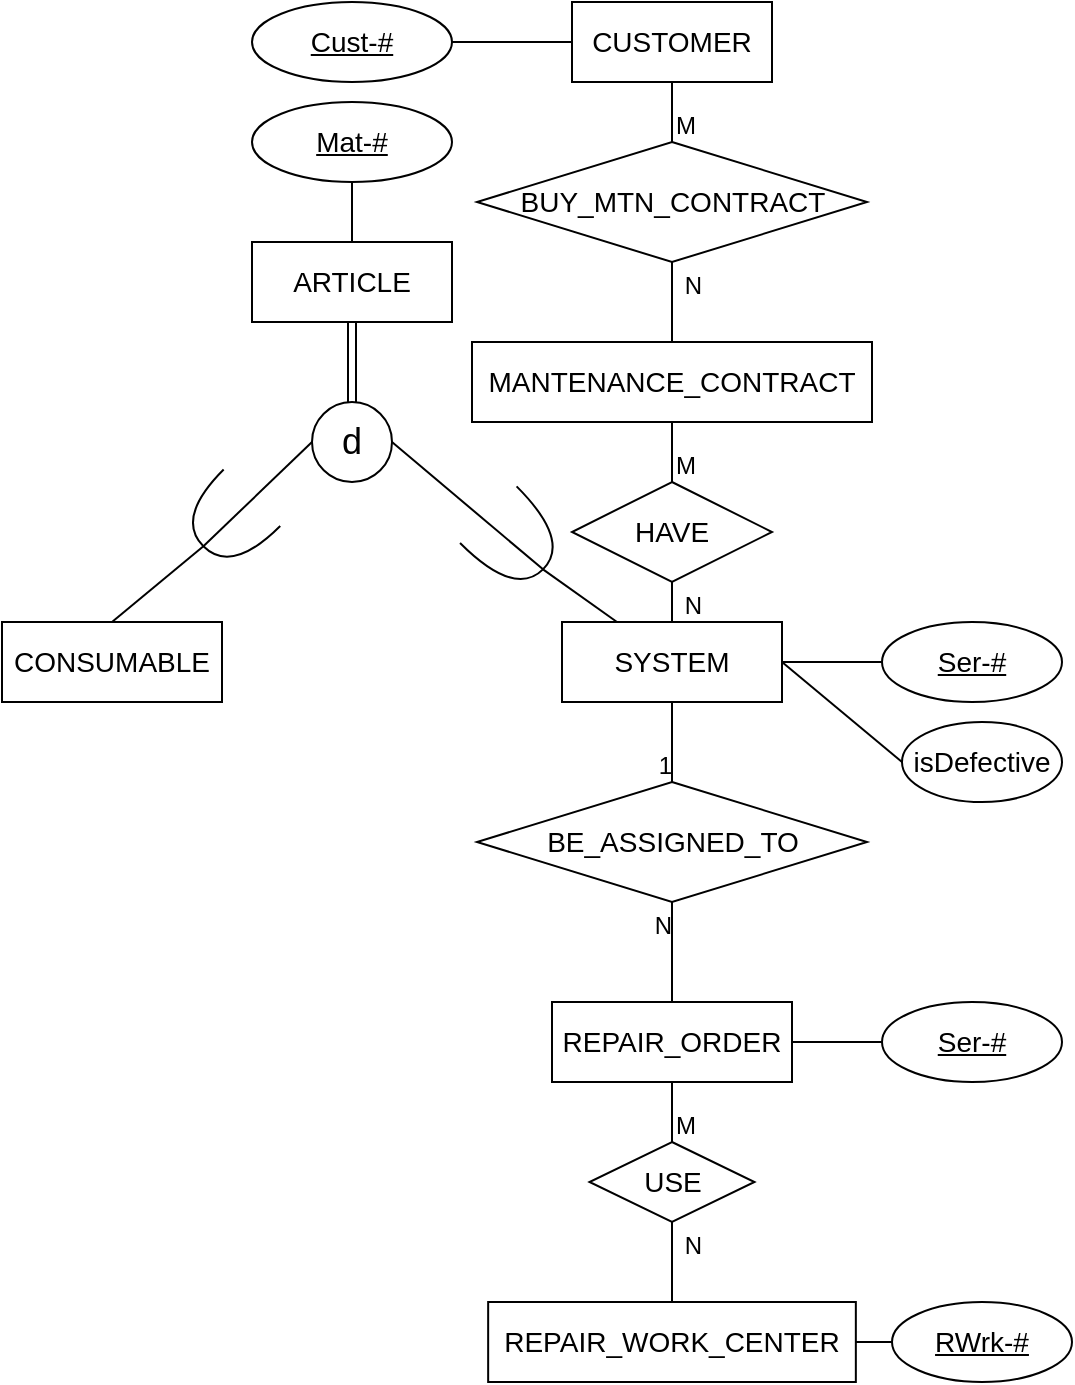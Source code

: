 <mxfile version="15.2.9" type="github">
  <diagram id="R2lEEEUBdFMjLlhIrx00" name="Page-1">
    <mxGraphModel dx="1422" dy="775" grid="1" gridSize="10" guides="1" tooltips="1" connect="1" arrows="1" fold="1" page="1" pageScale="1" pageWidth="850" pageHeight="1100" math="0" shadow="0" extFonts="Permanent Marker^https://fonts.googleapis.com/css?family=Permanent+Marker">
      <root>
        <mxCell id="0" />
        <mxCell id="1" parent="0" />
        <mxCell id="C3N5uGgPw5BcAoMVFrJw-1" value="&lt;font style=&quot;font-size: 14px&quot;&gt;ARTICLE&lt;/font&gt;" style="whiteSpace=wrap;html=1;align=center;" parent="1" vertex="1">
          <mxGeometry x="325" y="230" width="100" height="40" as="geometry" />
        </mxCell>
        <mxCell id="C3N5uGgPw5BcAoMVFrJw-2" value="&lt;span style=&quot;font-size: 14px&quot;&gt;Mat-#&lt;/span&gt;" style="ellipse;whiteSpace=wrap;html=1;align=center;fontStyle=4;" parent="1" vertex="1">
          <mxGeometry x="325" y="160" width="100" height="40" as="geometry" />
        </mxCell>
        <mxCell id="C3N5uGgPw5BcAoMVFrJw-3" value="" style="endArrow=none;html=1;rounded=0;exitX=0.5;exitY=1;exitDx=0;exitDy=0;entryX=0.5;entryY=0;entryDx=0;entryDy=0;" parent="1" source="C3N5uGgPw5BcAoMVFrJw-2" target="C3N5uGgPw5BcAoMVFrJw-1" edge="1">
          <mxGeometry relative="1" as="geometry">
            <mxPoint x="340" y="430" as="sourcePoint" />
            <mxPoint x="500" y="430" as="targetPoint" />
          </mxGeometry>
        </mxCell>
        <mxCell id="C3N5uGgPw5BcAoMVFrJw-4" value="&lt;font style=&quot;font-size: 14px&quot;&gt;CONSUMABLE&lt;/font&gt;" style="whiteSpace=wrap;html=1;align=center;" parent="1" vertex="1">
          <mxGeometry x="200" y="420" width="110" height="40" as="geometry" />
        </mxCell>
        <mxCell id="C3N5uGgPw5BcAoMVFrJw-5" value="&lt;font style=&quot;font-size: 14px&quot;&gt;SYSTEM&lt;/font&gt;" style="whiteSpace=wrap;html=1;align=center;" parent="1" vertex="1">
          <mxGeometry x="480" y="420" width="110" height="40" as="geometry" />
        </mxCell>
        <mxCell id="C3N5uGgPw5BcAoMVFrJw-7" value="&lt;span style=&quot;font-size: 18px&quot;&gt;d&lt;/span&gt;" style="ellipse;whiteSpace=wrap;html=1;align=center;" parent="1" vertex="1">
          <mxGeometry x="355" y="310" width="40" height="40" as="geometry" />
        </mxCell>
        <mxCell id="C3N5uGgPw5BcAoMVFrJw-8" value="" style="endArrow=none;html=1;rounded=0;entryX=1;entryY=0.5;entryDx=0;entryDy=0;entryPerimeter=0;exitX=0.5;exitY=0;exitDx=0;exitDy=0;" parent="1" source="C3N5uGgPw5BcAoMVFrJw-4" target="C3N5uGgPw5BcAoMVFrJw-9" edge="1">
          <mxGeometry relative="1" as="geometry">
            <mxPoint x="280" y="400" as="sourcePoint" />
            <mxPoint x="360" y="460" as="targetPoint" />
          </mxGeometry>
        </mxCell>
        <mxCell id="C3N5uGgPw5BcAoMVFrJw-9" value="" style="shape=requiredInterface;html=1;verticalLabelPosition=bottom;rotation=135;" parent="1" vertex="1">
          <mxGeometry x="295.67" y="350" width="34.33" height="40" as="geometry" />
        </mxCell>
        <mxCell id="C3N5uGgPw5BcAoMVFrJw-10" value="" style="shape=requiredInterface;html=1;verticalLabelPosition=bottom;rotation=45;" parent="1" vertex="1">
          <mxGeometry x="437.5" y="360" width="38.66" height="40" as="geometry" />
        </mxCell>
        <mxCell id="C3N5uGgPw5BcAoMVFrJw-11" value="" style="endArrow=none;html=1;rounded=0;exitX=0;exitY=0.5;exitDx=0;exitDy=0;entryX=1;entryY=0.5;entryDx=0;entryDy=0;entryPerimeter=0;" parent="1" source="C3N5uGgPw5BcAoMVFrJw-7" target="C3N5uGgPw5BcAoMVFrJw-9" edge="1">
          <mxGeometry relative="1" as="geometry">
            <mxPoint x="370" y="510.0" as="sourcePoint" />
            <mxPoint x="370" y="474.33" as="targetPoint" />
          </mxGeometry>
        </mxCell>
        <mxCell id="C3N5uGgPw5BcAoMVFrJw-12" value="" style="endArrow=none;html=1;rounded=0;exitX=1;exitY=0.5;exitDx=0;exitDy=0;exitPerimeter=0;entryX=0.25;entryY=0;entryDx=0;entryDy=0;" parent="1" source="C3N5uGgPw5BcAoMVFrJw-10" target="C3N5uGgPw5BcAoMVFrJw-5" edge="1">
          <mxGeometry relative="1" as="geometry">
            <mxPoint x="380" y="520.0" as="sourcePoint" />
            <mxPoint x="480" y="410" as="targetPoint" />
          </mxGeometry>
        </mxCell>
        <mxCell id="C3N5uGgPw5BcAoMVFrJw-13" value="" style="endArrow=none;html=1;rounded=0;exitX=1;exitY=0.5;exitDx=0;exitDy=0;entryX=1;entryY=0.5;entryDx=0;entryDy=0;exitPerimeter=0;" parent="1" source="C3N5uGgPw5BcAoMVFrJw-10" target="C3N5uGgPw5BcAoMVFrJw-7" edge="1">
          <mxGeometry relative="1" as="geometry">
            <mxPoint x="541.07" y="459.995" as="sourcePoint" />
            <mxPoint x="620" y="510.0" as="targetPoint" />
          </mxGeometry>
        </mxCell>
        <mxCell id="C3N5uGgPw5BcAoMVFrJw-14" value="" style="endArrow=none;html=1;rounded=0;exitX=0.5;exitY=1;exitDx=0;exitDy=0;entryX=0.5;entryY=0;entryDx=0;entryDy=0;shape=link;" parent="1" source="C3N5uGgPw5BcAoMVFrJw-1" target="C3N5uGgPw5BcAoMVFrJw-7" edge="1">
          <mxGeometry relative="1" as="geometry">
            <mxPoint x="360" y="320" as="sourcePoint" />
            <mxPoint x="385" y="480" as="targetPoint" />
          </mxGeometry>
        </mxCell>
        <mxCell id="C3N5uGgPw5BcAoMVFrJw-16" style="edgeStyle=orthogonalEdgeStyle;rounded=0;orthogonalLoop=1;jettySize=auto;html=1;exitX=0.5;exitY=1;exitDx=0;exitDy=0;" parent="1" source="C3N5uGgPw5BcAoMVFrJw-4" target="C3N5uGgPw5BcAoMVFrJw-4" edge="1">
          <mxGeometry relative="1" as="geometry" />
        </mxCell>
        <mxCell id="C3N5uGgPw5BcAoMVFrJw-17" value="&lt;span style=&quot;font-size: 14px&quot;&gt;Ser-#&lt;/span&gt;" style="ellipse;whiteSpace=wrap;html=1;align=center;fontStyle=4;" parent="1" vertex="1">
          <mxGeometry x="640" y="420" width="90" height="40" as="geometry" />
        </mxCell>
        <mxCell id="C3N5uGgPw5BcAoMVFrJw-20" value="" style="endArrow=none;html=1;rounded=0;exitX=1;exitY=0.5;exitDx=0;exitDy=0;entryX=0;entryY=0.5;entryDx=0;entryDy=0;" parent="1" source="C3N5uGgPw5BcAoMVFrJw-5" target="C3N5uGgPw5BcAoMVFrJw-17" edge="1">
          <mxGeometry relative="1" as="geometry">
            <mxPoint x="325.355" y="224.142" as="sourcePoint" />
            <mxPoint x="385" y="260" as="targetPoint" />
          </mxGeometry>
        </mxCell>
        <mxCell id="C3N5uGgPw5BcAoMVFrJw-36" value="&lt;font style=&quot;font-size: 14px&quot;&gt;BE_ASSIGNED_TO&lt;/font&gt;" style="shape=rhombus;perimeter=rhombusPerimeter;whiteSpace=wrap;html=1;align=center;" parent="1" vertex="1">
          <mxGeometry x="437.5" y="500" width="195" height="60" as="geometry" />
        </mxCell>
        <mxCell id="C3N5uGgPw5BcAoMVFrJw-37" value="&lt;font style=&quot;font-size: 14px&quot;&gt;isDefective&lt;/font&gt;" style="ellipse;whiteSpace=wrap;html=1;align=center;" parent="1" vertex="1">
          <mxGeometry x="650" y="470" width="80" height="40" as="geometry" />
        </mxCell>
        <mxCell id="C3N5uGgPw5BcAoMVFrJw-38" value="" style="endArrow=none;html=1;rounded=0;exitX=1;exitY=0.5;exitDx=0;exitDy=0;entryX=0;entryY=0.5;entryDx=0;entryDy=0;" parent="1" source="C3N5uGgPw5BcAoMVFrJw-5" target="C3N5uGgPw5BcAoMVFrJw-37" edge="1">
          <mxGeometry relative="1" as="geometry">
            <mxPoint x="600" y="450" as="sourcePoint" />
            <mxPoint x="650" y="450" as="targetPoint" />
          </mxGeometry>
        </mxCell>
        <mxCell id="C3N5uGgPw5BcAoMVFrJw-39" value="&lt;font style=&quot;font-size: 14px&quot;&gt;REPAIR_ORDER&lt;/font&gt;" style="whiteSpace=wrap;html=1;align=center;" parent="1" vertex="1">
          <mxGeometry x="475" y="610" width="120" height="40" as="geometry" />
        </mxCell>
        <mxCell id="C3N5uGgPw5BcAoMVFrJw-40" value="&lt;span style=&quot;font-size: 14px&quot;&gt;Ser-#&lt;/span&gt;" style="ellipse;whiteSpace=wrap;html=1;align=center;fontStyle=4;" parent="1" vertex="1">
          <mxGeometry x="640" y="610" width="90" height="40" as="geometry" />
        </mxCell>
        <mxCell id="C3N5uGgPw5BcAoMVFrJw-41" value="" style="endArrow=none;html=1;rounded=0;exitX=1;exitY=0.5;exitDx=0;exitDy=0;entryX=0;entryY=0.5;entryDx=0;entryDy=0;" parent="1" source="C3N5uGgPw5BcAoMVFrJw-39" target="C3N5uGgPw5BcAoMVFrJw-40" edge="1">
          <mxGeometry relative="1" as="geometry">
            <mxPoint x="600" y="450" as="sourcePoint" />
            <mxPoint x="650" y="450" as="targetPoint" />
          </mxGeometry>
        </mxCell>
        <mxCell id="C3N5uGgPw5BcAoMVFrJw-42" value="&lt;font style=&quot;font-size: 14px&quot;&gt;REPAIR_WORK_CENTER&lt;/font&gt;" style="whiteSpace=wrap;html=1;align=center;" parent="1" vertex="1">
          <mxGeometry x="443.08" y="760" width="183.84" height="40" as="geometry" />
        </mxCell>
        <mxCell id="C3N5uGgPw5BcAoMVFrJw-43" value="" style="endArrow=none;html=1;rounded=0;exitX=0.5;exitY=1;exitDx=0;exitDy=0;entryX=0.5;entryY=0;entryDx=0;entryDy=0;" parent="1" source="C3N5uGgPw5BcAoMVFrJw-5" target="C3N5uGgPw5BcAoMVFrJw-36" edge="1">
          <mxGeometry relative="1" as="geometry">
            <mxPoint x="560" y="550" as="sourcePoint" />
            <mxPoint x="720" y="550" as="targetPoint" />
          </mxGeometry>
        </mxCell>
        <mxCell id="C3N5uGgPw5BcAoMVFrJw-44" value="1" style="resizable=0;html=1;align=right;verticalAlign=bottom;" parent="C3N5uGgPw5BcAoMVFrJw-43" connectable="0" vertex="1">
          <mxGeometry x="1" relative="1" as="geometry" />
        </mxCell>
        <mxCell id="C3N5uGgPw5BcAoMVFrJw-45" value="" style="endArrow=none;html=1;rounded=0;entryX=0.5;entryY=1;entryDx=0;entryDy=0;exitX=0.5;exitY=0;exitDx=0;exitDy=0;" parent="1" source="C3N5uGgPw5BcAoMVFrJw-39" target="C3N5uGgPw5BcAoMVFrJw-36" edge="1">
          <mxGeometry relative="1" as="geometry">
            <mxPoint x="520" y="550" as="sourcePoint" />
            <mxPoint x="680" y="550" as="targetPoint" />
          </mxGeometry>
        </mxCell>
        <mxCell id="C3N5uGgPw5BcAoMVFrJw-46" value="N" style="resizable=0;html=1;align=right;verticalAlign=bottom;" parent="C3N5uGgPw5BcAoMVFrJw-45" connectable="0" vertex="1">
          <mxGeometry x="1" relative="1" as="geometry">
            <mxPoint y="20" as="offset" />
          </mxGeometry>
        </mxCell>
        <mxCell id="C3N5uGgPw5BcAoMVFrJw-47" value="&lt;font style=&quot;font-size: 14px&quot;&gt;USE&lt;/font&gt;" style="shape=rhombus;perimeter=rhombusPerimeter;whiteSpace=wrap;html=1;align=center;" parent="1" vertex="1">
          <mxGeometry x="493.75" y="680" width="82.5" height="40" as="geometry" />
        </mxCell>
        <mxCell id="C3N5uGgPw5BcAoMVFrJw-48" value="&lt;span style=&quot;font-size: 14px&quot;&gt;RWrk-#&lt;/span&gt;" style="ellipse;whiteSpace=wrap;html=1;align=center;fontStyle=4;" parent="1" vertex="1">
          <mxGeometry x="645" y="760" width="90" height="40" as="geometry" />
        </mxCell>
        <mxCell id="C3N5uGgPw5BcAoMVFrJw-49" value="" style="endArrow=none;html=1;rounded=0;exitX=1;exitY=0.5;exitDx=0;exitDy=0;entryX=0;entryY=0.5;entryDx=0;entryDy=0;" parent="1" source="C3N5uGgPw5BcAoMVFrJw-42" target="C3N5uGgPw5BcAoMVFrJw-48" edge="1">
          <mxGeometry relative="1" as="geometry">
            <mxPoint x="632.5" y="770" as="sourcePoint" />
            <mxPoint x="687.5" y="590" as="targetPoint" />
          </mxGeometry>
        </mxCell>
        <mxCell id="C3N5uGgPw5BcAoMVFrJw-50" value="" style="endArrow=none;html=1;rounded=0;entryX=0.5;entryY=1;entryDx=0;entryDy=0;exitX=0.5;exitY=0;exitDx=0;exitDy=0;" parent="1" source="C3N5uGgPw5BcAoMVFrJw-47" target="C3N5uGgPw5BcAoMVFrJw-39" edge="1">
          <mxGeometry relative="1" as="geometry">
            <mxPoint x="545" y="310" as="sourcePoint" />
            <mxPoint x="545" y="280" as="targetPoint" />
          </mxGeometry>
        </mxCell>
        <mxCell id="C3N5uGgPw5BcAoMVFrJw-51" value="M" style="resizable=0;html=1;align=left;verticalAlign=bottom;" parent="C3N5uGgPw5BcAoMVFrJw-50" connectable="0" vertex="1">
          <mxGeometry x="-1" relative="1" as="geometry" />
        </mxCell>
        <mxCell id="C3N5uGgPw5BcAoMVFrJw-52" value="" style="endArrow=none;html=1;rounded=0;entryX=0.5;entryY=1;entryDx=0;entryDy=0;exitX=0.5;exitY=0;exitDx=0;exitDy=0;" parent="1" source="C3N5uGgPw5BcAoMVFrJw-42" target="C3N5uGgPw5BcAoMVFrJw-47" edge="1">
          <mxGeometry relative="1" as="geometry">
            <mxPoint x="545" y="430" as="sourcePoint" />
            <mxPoint x="545" y="370" as="targetPoint" />
          </mxGeometry>
        </mxCell>
        <mxCell id="C3N5uGgPw5BcAoMVFrJw-53" value="N" style="resizable=0;html=1;align=right;verticalAlign=bottom;" parent="C3N5uGgPw5BcAoMVFrJw-52" connectable="0" vertex="1">
          <mxGeometry x="1" relative="1" as="geometry">
            <mxPoint x="15" y="20" as="offset" />
          </mxGeometry>
        </mxCell>
        <mxCell id="36hw2eUwj45bmBkk7DqP-1" value="" style="endArrow=none;html=1;rounded=0;entryX=0.5;entryY=1;entryDx=0;entryDy=0;exitX=0.5;exitY=0;exitDx=0;exitDy=0;" edge="1" parent="1" source="36hw2eUwj45bmBkk7DqP-8" target="36hw2eUwj45bmBkk7DqP-5">
          <mxGeometry relative="1" as="geometry">
            <mxPoint x="500" y="370" as="sourcePoint" />
            <mxPoint x="895" y="430" as="targetPoint" />
          </mxGeometry>
        </mxCell>
        <mxCell id="36hw2eUwj45bmBkk7DqP-2" value="M" style="resizable=0;html=1;align=left;verticalAlign=bottom;" connectable="0" vertex="1" parent="36hw2eUwj45bmBkk7DqP-1">
          <mxGeometry x="-1" relative="1" as="geometry" />
        </mxCell>
        <mxCell id="36hw2eUwj45bmBkk7DqP-3" value="" style="endArrow=none;html=1;rounded=0;entryX=0.5;entryY=1;entryDx=0;entryDy=0;exitX=0.5;exitY=0;exitDx=0;exitDy=0;" edge="1" parent="1" target="36hw2eUwj45bmBkk7DqP-8" source="36hw2eUwj45bmBkk7DqP-10">
          <mxGeometry relative="1" as="geometry">
            <mxPoint x="540" y="300" as="sourcePoint" />
            <mxPoint x="500" y="430" as="targetPoint" />
          </mxGeometry>
        </mxCell>
        <mxCell id="36hw2eUwj45bmBkk7DqP-4" value="N" style="resizable=0;html=1;align=right;verticalAlign=bottom;" connectable="0" vertex="1" parent="36hw2eUwj45bmBkk7DqP-3">
          <mxGeometry x="1" relative="1" as="geometry">
            <mxPoint x="15" y="20" as="offset" />
          </mxGeometry>
        </mxCell>
        <mxCell id="36hw2eUwj45bmBkk7DqP-5" value="&lt;font style=&quot;font-size: 14px&quot;&gt;CUSTOMER&lt;/font&gt;" style="whiteSpace=wrap;html=1;align=center;" vertex="1" parent="1">
          <mxGeometry x="485" y="110" width="100" height="40" as="geometry" />
        </mxCell>
        <mxCell id="36hw2eUwj45bmBkk7DqP-6" value="&lt;span style=&quot;font-size: 14px&quot;&gt;Cust-#&lt;/span&gt;" style="ellipse;whiteSpace=wrap;html=1;align=center;fontStyle=4;" vertex="1" parent="1">
          <mxGeometry x="325" y="110" width="100" height="40" as="geometry" />
        </mxCell>
        <mxCell id="36hw2eUwj45bmBkk7DqP-7" value="" style="endArrow=none;html=1;rounded=0;exitX=1;exitY=0.5;exitDx=0;exitDy=0;entryX=0;entryY=0.5;entryDx=0;entryDy=0;" edge="1" parent="1" source="36hw2eUwj45bmBkk7DqP-6" target="36hw2eUwj45bmBkk7DqP-5">
          <mxGeometry relative="1" as="geometry">
            <mxPoint x="330.355" y="104.142" as="sourcePoint" />
            <mxPoint x="390" y="140" as="targetPoint" />
          </mxGeometry>
        </mxCell>
        <mxCell id="36hw2eUwj45bmBkk7DqP-8" value="&lt;font style=&quot;font-size: 14px&quot;&gt;BUY_MTN_CONTRACT&lt;/font&gt;" style="shape=rhombus;perimeter=rhombusPerimeter;whiteSpace=wrap;html=1;align=center;" vertex="1" parent="1">
          <mxGeometry x="437.5" y="180" width="195" height="60" as="geometry" />
        </mxCell>
        <mxCell id="36hw2eUwj45bmBkk7DqP-9" value="&lt;font style=&quot;font-size: 14px&quot;&gt;HAVE&lt;/font&gt;" style="shape=rhombus;perimeter=rhombusPerimeter;whiteSpace=wrap;html=1;align=center;" vertex="1" parent="1">
          <mxGeometry x="485" y="350" width="100" height="50" as="geometry" />
        </mxCell>
        <mxCell id="36hw2eUwj45bmBkk7DqP-10" value="&lt;font style=&quot;font-size: 14px&quot;&gt;MANTENANCE_CONTRACT&lt;/font&gt;" style="whiteSpace=wrap;html=1;align=center;" vertex="1" parent="1">
          <mxGeometry x="435" y="280" width="200" height="40" as="geometry" />
        </mxCell>
        <mxCell id="36hw2eUwj45bmBkk7DqP-11" value="" style="endArrow=none;html=1;rounded=0;entryX=0.5;entryY=1;entryDx=0;entryDy=0;exitX=0.5;exitY=0;exitDx=0;exitDy=0;" edge="1" parent="1" source="36hw2eUwj45bmBkk7DqP-9" target="36hw2eUwj45bmBkk7DqP-10">
          <mxGeometry relative="1" as="geometry">
            <mxPoint x="550" y="190" as="sourcePoint" />
            <mxPoint x="550" y="160" as="targetPoint" />
          </mxGeometry>
        </mxCell>
        <mxCell id="36hw2eUwj45bmBkk7DqP-12" value="M" style="resizable=0;html=1;align=left;verticalAlign=bottom;" connectable="0" vertex="1" parent="36hw2eUwj45bmBkk7DqP-11">
          <mxGeometry x="-1" relative="1" as="geometry" />
        </mxCell>
        <mxCell id="36hw2eUwj45bmBkk7DqP-13" value="" style="endArrow=none;html=1;rounded=0;entryX=0.5;entryY=1;entryDx=0;entryDy=0;exitX=0.5;exitY=0;exitDx=0;exitDy=0;" edge="1" parent="1" source="C3N5uGgPw5BcAoMVFrJw-5" target="36hw2eUwj45bmBkk7DqP-9">
          <mxGeometry relative="1" as="geometry">
            <mxPoint x="550" y="290" as="sourcePoint" />
            <mxPoint x="550" y="250" as="targetPoint" />
          </mxGeometry>
        </mxCell>
        <mxCell id="36hw2eUwj45bmBkk7DqP-14" value="N" style="resizable=0;html=1;align=right;verticalAlign=bottom;" connectable="0" vertex="1" parent="36hw2eUwj45bmBkk7DqP-13">
          <mxGeometry x="1" relative="1" as="geometry">
            <mxPoint x="15" y="20" as="offset" />
          </mxGeometry>
        </mxCell>
      </root>
    </mxGraphModel>
  </diagram>
</mxfile>
